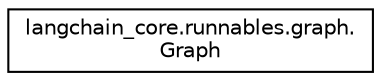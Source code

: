 digraph "Graphical Class Hierarchy"
{
 // LATEX_PDF_SIZE
  edge [fontname="Helvetica",fontsize="10",labelfontname="Helvetica",labelfontsize="10"];
  node [fontname="Helvetica",fontsize="10",shape=record];
  rankdir="LR";
  Node0 [label="langchain_core.runnables.graph.\lGraph",height=0.2,width=0.4,color="black", fillcolor="white", style="filled",URL="$classlangchain__core_1_1runnables_1_1graph_1_1Graph.html",tooltip=" "];
}
